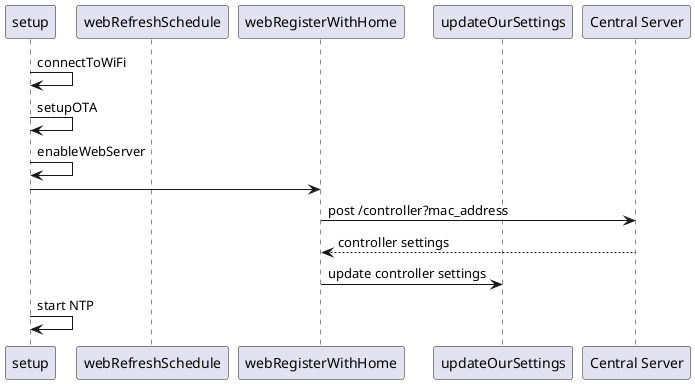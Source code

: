 @startuml

participant setup order 1
participant "Central Server" as home order 99
participant webRefreshSchedule order 3
participant webRegisterWithHome order 4
participant updateOurSettings order 5
setup -> setup : connectToWiFi
setup -> setup : setupOTA
setup -> setup : enableWebServer
setup -> webRegisterWithHome : 
webRegisterWithHome -> home : post /controller?mac_address
home --> webRegisterWithHome : controller settings
webRegisterWithHome -> updateOurSettings : update controller settings

setup -> setup : start NTP


@enduml

